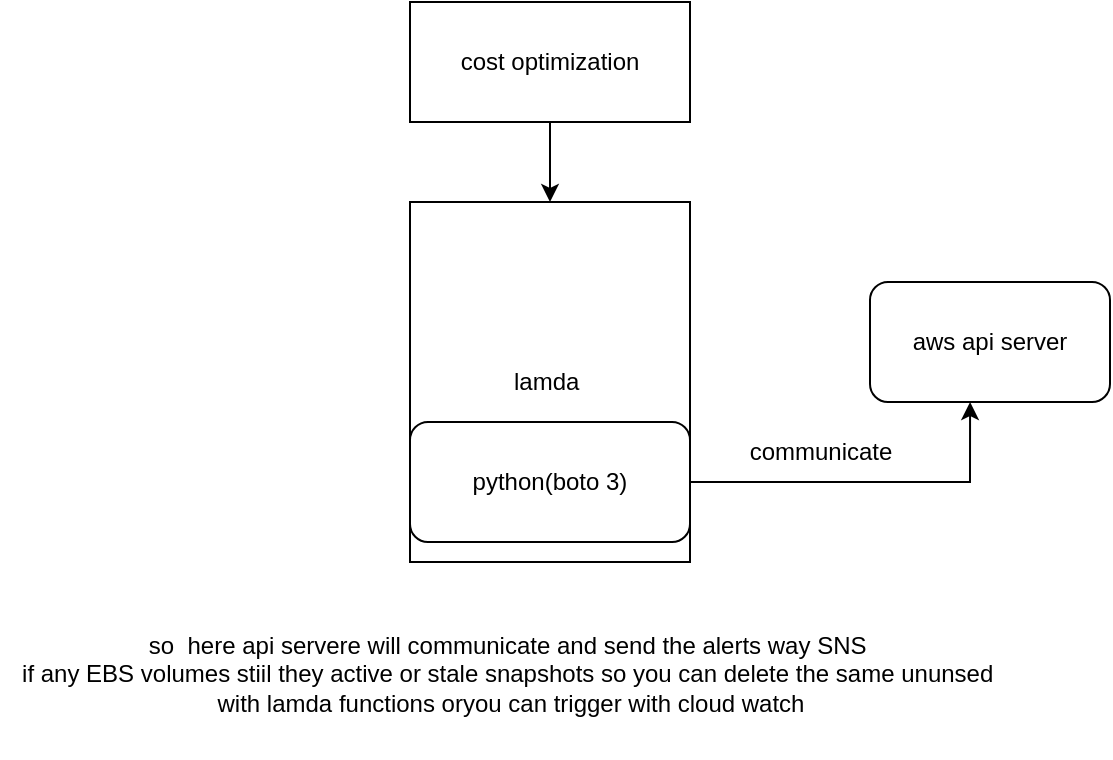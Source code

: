 <mxfile version="26.0.11">
  <diagram name="Page-1" id="740379U7ShsBbeKYCbFX">
    <mxGraphModel dx="1371" dy="522" grid="1" gridSize="10" guides="1" tooltips="1" connect="1" arrows="1" fold="1" page="1" pageScale="1" pageWidth="850" pageHeight="1100" math="0" shadow="0">
      <root>
        <mxCell id="0" />
        <mxCell id="1" parent="0" />
        <mxCell id="tfSLzY2xjKMm0Gt4QUIr-1" value="lamda&amp;nbsp;" style="rounded=0;whiteSpace=wrap;html=1;" vertex="1" parent="1">
          <mxGeometry x="180" y="120" width="140" height="180" as="geometry" />
        </mxCell>
        <mxCell id="tfSLzY2xjKMm0Gt4QUIr-4" style="edgeStyle=orthogonalEdgeStyle;rounded=0;orthogonalLoop=1;jettySize=auto;html=1;entryX=0.417;entryY=1;entryDx=0;entryDy=0;entryPerimeter=0;" edge="1" parent="1" source="tfSLzY2xjKMm0Gt4QUIr-2" target="tfSLzY2xjKMm0Gt4QUIr-3">
          <mxGeometry relative="1" as="geometry">
            <mxPoint x="460" y="250" as="targetPoint" />
          </mxGeometry>
        </mxCell>
        <mxCell id="tfSLzY2xjKMm0Gt4QUIr-2" value="python(boto 3)" style="rounded=1;whiteSpace=wrap;html=1;" vertex="1" parent="1">
          <mxGeometry x="180" y="230" width="140" height="60" as="geometry" />
        </mxCell>
        <mxCell id="tfSLzY2xjKMm0Gt4QUIr-3" value="aws api server" style="rounded=1;whiteSpace=wrap;html=1;" vertex="1" parent="1">
          <mxGeometry x="410" y="160" width="120" height="60" as="geometry" />
        </mxCell>
        <mxCell id="tfSLzY2xjKMm0Gt4QUIr-6" value="" style="edgeStyle=orthogonalEdgeStyle;rounded=0;orthogonalLoop=1;jettySize=auto;html=1;" edge="1" parent="1" source="tfSLzY2xjKMm0Gt4QUIr-5" target="tfSLzY2xjKMm0Gt4QUIr-1">
          <mxGeometry relative="1" as="geometry" />
        </mxCell>
        <mxCell id="tfSLzY2xjKMm0Gt4QUIr-5" value="cost optimization" style="rounded=0;whiteSpace=wrap;html=1;" vertex="1" parent="1">
          <mxGeometry x="180" y="20" width="140" height="60" as="geometry" />
        </mxCell>
        <mxCell id="tfSLzY2xjKMm0Gt4QUIr-9" value="communicate" style="text;html=1;align=center;verticalAlign=middle;resizable=0;points=[];autosize=1;strokeColor=none;fillColor=none;" vertex="1" parent="1">
          <mxGeometry x="340" y="230" width="90" height="30" as="geometry" />
        </mxCell>
        <mxCell id="tfSLzY2xjKMm0Gt4QUIr-10" value="so&amp;nbsp; here api servere will communicate and send the alerts way SNS&amp;nbsp;&lt;div&gt;if any EBS volumes stiil they active or stale snapshots so you can delete the same ununsed&amp;nbsp;&lt;/div&gt;&lt;div&gt;with lamda functions oryou can trigger with cloud watch&lt;/div&gt;&lt;div&gt;&lt;br&gt;&lt;/div&gt;" style="text;html=1;align=center;verticalAlign=middle;resizable=0;points=[];autosize=1;strokeColor=none;fillColor=none;" vertex="1" parent="1">
          <mxGeometry x="-25" y="328" width="510" height="70" as="geometry" />
        </mxCell>
      </root>
    </mxGraphModel>
  </diagram>
</mxfile>
